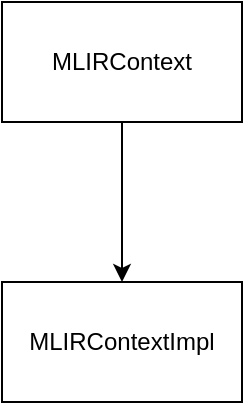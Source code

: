 <mxfile version="17.4.5" type="github">
  <diagram id="DV5vfjEKdpcPcG9oqdHT" name="Page-1">
    <mxGraphModel dx="803" dy="466" grid="1" gridSize="10" guides="1" tooltips="1" connect="1" arrows="1" fold="1" page="1" pageScale="1" pageWidth="850" pageHeight="1100" math="0" shadow="0">
      <root>
        <mxCell id="0" />
        <mxCell id="1" parent="0" />
        <mxCell id="Tq9iiBiDWfjPAQlPNNGn-3" value="" style="edgeStyle=orthogonalEdgeStyle;rounded=0;orthogonalLoop=1;jettySize=auto;html=1;" edge="1" parent="1" source="Tq9iiBiDWfjPAQlPNNGn-1" target="Tq9iiBiDWfjPAQlPNNGn-2">
          <mxGeometry relative="1" as="geometry" />
        </mxCell>
        <mxCell id="Tq9iiBiDWfjPAQlPNNGn-1" value="MLIRContext" style="rounded=0;whiteSpace=wrap;html=1;fillColor=default;" vertex="1" parent="1">
          <mxGeometry x="100" y="180" width="120" height="60" as="geometry" />
        </mxCell>
        <mxCell id="Tq9iiBiDWfjPAQlPNNGn-2" value="MLIRContextImpl" style="rounded=0;whiteSpace=wrap;html=1;" vertex="1" parent="1">
          <mxGeometry x="100" y="320" width="120" height="60" as="geometry" />
        </mxCell>
      </root>
    </mxGraphModel>
  </diagram>
</mxfile>
